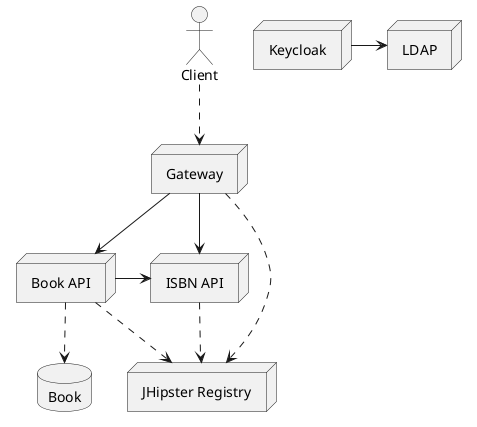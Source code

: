 @startuml

database Book as dbbook
actor Client as client
node Gateway as gateway
node "Book API" as book
node "ISBN API" as isbn
node Keycloak as key
node "JHipster Registry" as registry
node LDAP as ldap

gateway -.> registry
book -.> registry
isbn -.> registry

book -.> dbbook
book -> isbn

client -.> gateway
gateway -> book
gateway --> isbn

key -> ldap

@enduml

